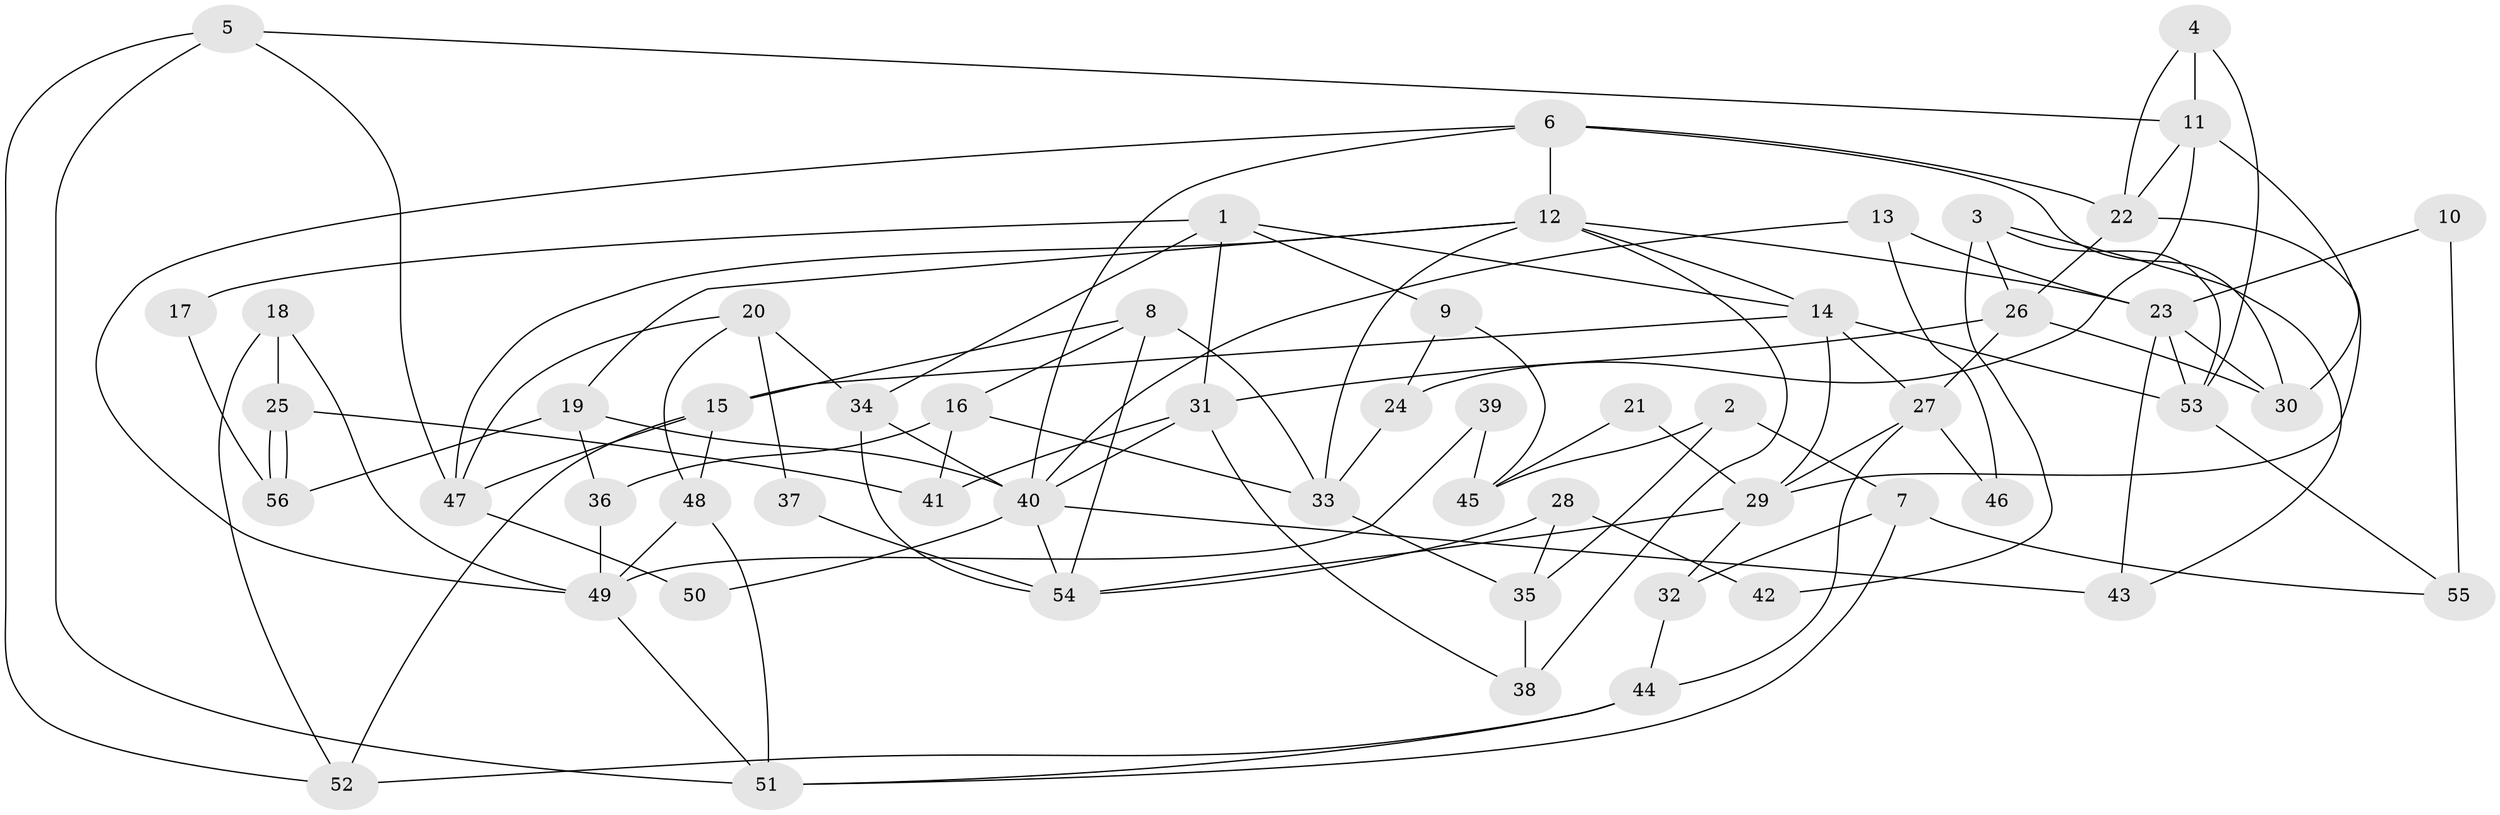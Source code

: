 // Generated by graph-tools (version 1.1) at 2025/50/03/09/25 03:50:08]
// undirected, 56 vertices, 112 edges
graph export_dot {
graph [start="1"]
  node [color=gray90,style=filled];
  1;
  2;
  3;
  4;
  5;
  6;
  7;
  8;
  9;
  10;
  11;
  12;
  13;
  14;
  15;
  16;
  17;
  18;
  19;
  20;
  21;
  22;
  23;
  24;
  25;
  26;
  27;
  28;
  29;
  30;
  31;
  32;
  33;
  34;
  35;
  36;
  37;
  38;
  39;
  40;
  41;
  42;
  43;
  44;
  45;
  46;
  47;
  48;
  49;
  50;
  51;
  52;
  53;
  54;
  55;
  56;
  1 -- 14;
  1 -- 34;
  1 -- 9;
  1 -- 17;
  1 -- 31;
  2 -- 7;
  2 -- 35;
  2 -- 45;
  3 -- 53;
  3 -- 26;
  3 -- 42;
  3 -- 43;
  4 -- 22;
  4 -- 11;
  4 -- 53;
  5 -- 51;
  5 -- 47;
  5 -- 11;
  5 -- 52;
  6 -- 30;
  6 -- 12;
  6 -- 22;
  6 -- 40;
  6 -- 49;
  7 -- 32;
  7 -- 51;
  7 -- 55;
  8 -- 15;
  8 -- 33;
  8 -- 16;
  8 -- 54;
  9 -- 24;
  9 -- 45;
  10 -- 55;
  10 -- 23;
  11 -- 30;
  11 -- 22;
  11 -- 24;
  12 -- 23;
  12 -- 47;
  12 -- 14;
  12 -- 19;
  12 -- 33;
  12 -- 38;
  13 -- 40;
  13 -- 23;
  13 -- 46;
  14 -- 27;
  14 -- 15;
  14 -- 29;
  14 -- 53;
  15 -- 52;
  15 -- 47;
  15 -- 48;
  16 -- 36;
  16 -- 33;
  16 -- 41;
  17 -- 56;
  18 -- 49;
  18 -- 25;
  18 -- 52;
  19 -- 40;
  19 -- 36;
  19 -- 56;
  20 -- 48;
  20 -- 34;
  20 -- 37;
  20 -- 47;
  21 -- 29;
  21 -- 45;
  22 -- 26;
  22 -- 29;
  23 -- 43;
  23 -- 53;
  23 -- 30;
  24 -- 33;
  25 -- 56;
  25 -- 56;
  25 -- 41;
  26 -- 31;
  26 -- 27;
  26 -- 30;
  27 -- 29;
  27 -- 44;
  27 -- 46;
  28 -- 35;
  28 -- 54;
  28 -- 42;
  29 -- 32;
  29 -- 54;
  31 -- 40;
  31 -- 38;
  31 -- 41;
  32 -- 44;
  33 -- 35;
  34 -- 40;
  34 -- 54;
  35 -- 38;
  36 -- 49;
  37 -- 54;
  39 -- 45;
  39 -- 49;
  40 -- 54;
  40 -- 43;
  40 -- 50;
  44 -- 52;
  44 -- 51;
  47 -- 50;
  48 -- 51;
  48 -- 49;
  49 -- 51;
  53 -- 55;
}
